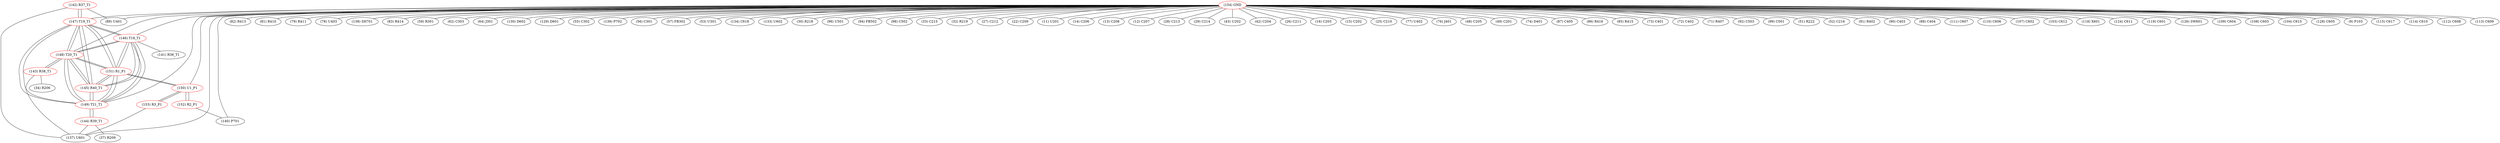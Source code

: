 graph {
	142 [label="(142) R37_T1" color=red]
	137 [label="(137) U601"]
	89 [label="(89) U401"]
	147 [label="(147) T19_T1"]
	143 [label="(143) R38_T1" color=red]
	34 [label="(34) R206"]
	137 [label="(137) U601"]
	148 [label="(148) T20_T1"]
	144 [label="(144) R39_T1" color=red]
	37 [label="(37) R209"]
	137 [label="(137) U601"]
	149 [label="(149) T21_T1"]
	145 [label="(145) R40_T1" color=red]
	151 [label="(151) R1_P1"]
	146 [label="(146) T18_T1"]
	149 [label="(149) T21_T1"]
	148 [label="(148) T20_T1"]
	147 [label="(147) T19_T1"]
	146 [label="(146) T18_T1" color=red]
	141 [label="(141) R36_T1"]
	151 [label="(151) R1_P1"]
	149 [label="(149) T21_T1"]
	148 [label="(148) T20_T1"]
	147 [label="(147) T19_T1"]
	145 [label="(145) R40_T1"]
	147 [label="(147) T19_T1" color=red]
	142 [label="(142) R37_T1"]
	151 [label="(151) R1_P1"]
	146 [label="(146) T18_T1"]
	149 [label="(149) T21_T1"]
	148 [label="(148) T20_T1"]
	145 [label="(145) R40_T1"]
	148 [label="(148) T20_T1" color=red]
	143 [label="(143) R38_T1"]
	151 [label="(151) R1_P1"]
	146 [label="(146) T18_T1"]
	149 [label="(149) T21_T1"]
	147 [label="(147) T19_T1"]
	145 [label="(145) R40_T1"]
	149 [label="(149) T21_T1" color=red]
	144 [label="(144) R39_T1"]
	151 [label="(151) R1_P1"]
	146 [label="(146) T18_T1"]
	148 [label="(148) T20_T1"]
	147 [label="(147) T19_T1"]
	145 [label="(145) R40_T1"]
	150 [label="(150) U1_P1" color=red]
	153 [label="(153) R3_P1"]
	152 [label="(152) R2_P1"]
	151 [label="(151) R1_P1"]
	151 [label="(151) R1_P1" color=red]
	146 [label="(146) T18_T1"]
	149 [label="(149) T21_T1"]
	148 [label="(148) T20_T1"]
	147 [label="(147) T19_T1"]
	145 [label="(145) R40_T1"]
	150 [label="(150) U1_P1"]
	152 [label="(152) R2_P1" color=red]
	140 [label="(140) P701"]
	150 [label="(150) U1_P1"]
	153 [label="(153) R3_P1" color=red]
	137 [label="(137) U601"]
	150 [label="(150) U1_P1"]
	154 [label="(154) GND" color=red]
	82 [label="(82) R413"]
	81 [label="(81) R410"]
	79 [label="(79) R411"]
	78 [label="(78) U403"]
	138 [label="(138) SH701"]
	83 [label="(83) R414"]
	59 [label="(59) R301"]
	62 [label="(62) C303"]
	137 [label="(137) U601"]
	64 [label="(64) J301"]
	130 [label="(130) D602"]
	129 [label="(129) D601"]
	55 [label="(55) C302"]
	139 [label="(139) P702"]
	56 [label="(56) C301"]
	57 [label="(57) FB302"]
	53 [label="(53) U301"]
	134 [label="(134) C618"]
	133 [label="(133) U602"]
	30 [label="(30) R218"]
	140 [label="(140) P701"]
	96 [label="(96) U501"]
	94 [label="(94) FB502"]
	98 [label="(98) C502"]
	33 [label="(33) C215"]
	32 [label="(32) R219"]
	27 [label="(27) C212"]
	22 [label="(22) C209"]
	11 [label="(11) U201"]
	14 [label="(14) C206"]
	13 [label="(13) C208"]
	12 [label="(12) C207"]
	28 [label="(28) C213"]
	29 [label="(29) C214"]
	43 [label="(43) U202"]
	42 [label="(42) C204"]
	26 [label="(26) C211"]
	16 [label="(16) C203"]
	15 [label="(15) C202"]
	25 [label="(25) C210"]
	77 [label="(77) U402"]
	76 [label="(76) J401"]
	48 [label="(48) C205"]
	49 [label="(49) C201"]
	74 [label="(74) D401"]
	87 [label="(87) C405"]
	86 [label="(86) R416"]
	85 [label="(85) R415"]
	73 [label="(73) C401"]
	72 [label="(72) C402"]
	71 [label="(71) R407"]
	92 [label="(92) C503"]
	99 [label="(99) C501"]
	51 [label="(51) R222"]
	52 [label="(52) C216"]
	91 [label="(91) R402"]
	90 [label="(90) C403"]
	89 [label="(89) U401"]
	88 [label="(88) C404"]
	111 [label="(111) C607"]
	110 [label="(110) C606"]
	107 [label="(107) C602"]
	103 [label="(103) C612"]
	118 [label="(118) X601"]
	124 [label="(124) C611"]
	119 [label="(119) C601"]
	126 [label="(126) SW601"]
	109 [label="(109) C604"]
	108 [label="(108) C603"]
	104 [label="(104) C615"]
	128 [label="(128) C605"]
	9 [label="(9) P103"]
	115 [label="(115) C617"]
	114 [label="(114) C610"]
	112 [label="(112) C608"]
	113 [label="(113) C609"]
	148 [label="(148) T20_T1"]
	147 [label="(147) T19_T1"]
	146 [label="(146) T18_T1"]
	149 [label="(149) T21_T1"]
	150 [label="(150) U1_P1"]
	142 -- 137
	142 -- 89
	142 -- 147
	143 -- 34
	143 -- 137
	143 -- 148
	144 -- 37
	144 -- 137
	144 -- 149
	145 -- 151
	145 -- 146
	145 -- 149
	145 -- 148
	145 -- 147
	146 -- 141
	146 -- 151
	146 -- 149
	146 -- 148
	146 -- 147
	146 -- 145
	147 -- 142
	147 -- 151
	147 -- 146
	147 -- 149
	147 -- 148
	147 -- 145
	148 -- 143
	148 -- 151
	148 -- 146
	148 -- 149
	148 -- 147
	148 -- 145
	149 -- 144
	149 -- 151
	149 -- 146
	149 -- 148
	149 -- 147
	149 -- 145
	150 -- 153
	150 -- 152
	150 -- 151
	151 -- 146
	151 -- 149
	151 -- 148
	151 -- 147
	151 -- 145
	151 -- 150
	152 -- 140
	152 -- 150
	153 -- 137
	153 -- 150
	154 -- 82
	154 -- 81
	154 -- 79
	154 -- 78
	154 -- 138
	154 -- 83
	154 -- 59
	154 -- 62
	154 -- 137
	154 -- 64
	154 -- 130
	154 -- 129
	154 -- 55
	154 -- 139
	154 -- 56
	154 -- 57
	154 -- 53
	154 -- 134
	154 -- 133
	154 -- 30
	154 -- 140
	154 -- 96
	154 -- 94
	154 -- 98
	154 -- 33
	154 -- 32
	154 -- 27
	154 -- 22
	154 -- 11
	154 -- 14
	154 -- 13
	154 -- 12
	154 -- 28
	154 -- 29
	154 -- 43
	154 -- 42
	154 -- 26
	154 -- 16
	154 -- 15
	154 -- 25
	154 -- 77
	154 -- 76
	154 -- 48
	154 -- 49
	154 -- 74
	154 -- 87
	154 -- 86
	154 -- 85
	154 -- 73
	154 -- 72
	154 -- 71
	154 -- 92
	154 -- 99
	154 -- 51
	154 -- 52
	154 -- 91
	154 -- 90
	154 -- 89
	154 -- 88
	154 -- 111
	154 -- 110
	154 -- 107
	154 -- 103
	154 -- 118
	154 -- 124
	154 -- 119
	154 -- 126
	154 -- 109
	154 -- 108
	154 -- 104
	154 -- 128
	154 -- 9
	154 -- 115
	154 -- 114
	154 -- 112
	154 -- 113
	154 -- 148
	154 -- 147
	154 -- 146
	154 -- 149
	154 -- 150
}